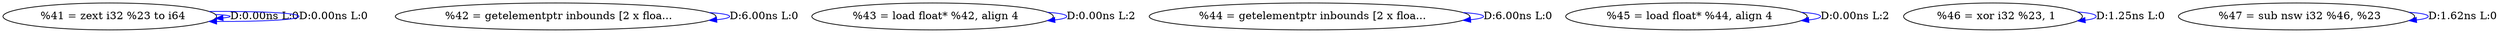 digraph {
Node0x29b5700[label="  %41 = zext i32 %23 to i64"];
Node0x29b5700 -> Node0x29b5700[label="D:0.00ns L:0",color=blue];
Node0x29b5700 -> Node0x29b5700[label="D:0.00ns L:0",color=blue];
Node0x29b57e0[label="  %42 = getelementptr inbounds [2 x floa..."];
Node0x29b57e0 -> Node0x29b57e0[label="D:6.00ns L:0",color=blue];
Node0x29b58c0[label="  %43 = load float* %42, align 4"];
Node0x29b58c0 -> Node0x29b58c0[label="D:0.00ns L:2",color=blue];
Node0x29b59a0[label="  %44 = getelementptr inbounds [2 x floa..."];
Node0x29b59a0 -> Node0x29b59a0[label="D:6.00ns L:0",color=blue];
Node0x29b5a80[label="  %45 = load float* %44, align 4"];
Node0x29b5a80 -> Node0x29b5a80[label="D:0.00ns L:2",color=blue];
Node0x29b5b60[label="  %46 = xor i32 %23, 1"];
Node0x29b5b60 -> Node0x29b5b60[label="D:1.25ns L:0",color=blue];
Node0x29b5c40[label="  %47 = sub nsw i32 %46, %23"];
Node0x29b5c40 -> Node0x29b5c40[label="D:1.62ns L:0",color=blue];
}
